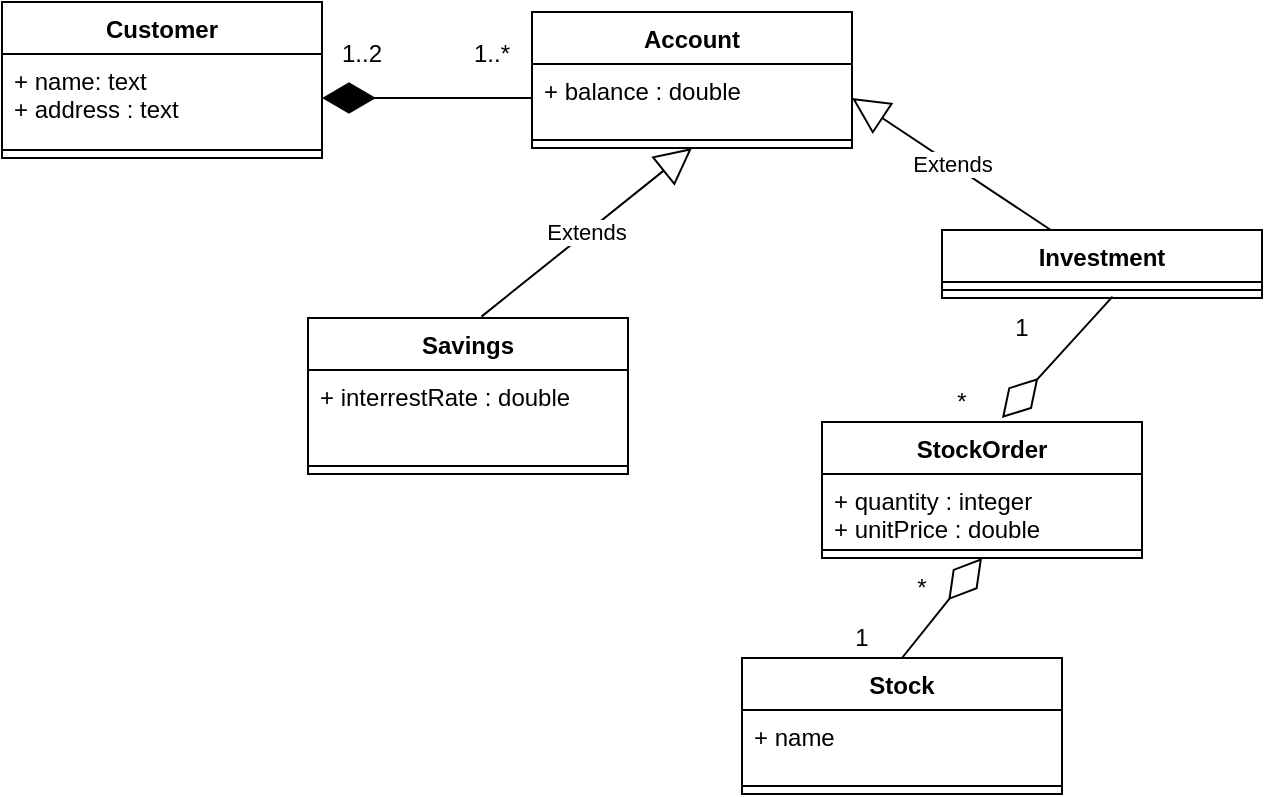 <mxfile version="10.6.6" type="device"><diagram id="4JRp3aRtjxcQmbRrhJXW" name="Page-1"><mxGraphModel dx="577" dy="396" grid="1" gridSize="10" guides="1" tooltips="1" connect="1" arrows="1" fold="1" page="1" pageScale="1" pageWidth="827" pageHeight="1169" math="0" shadow="0"><root><mxCell id="0"/><mxCell id="1" parent="0"/><mxCell id="ZZDXWGB4FAoaYxdNaJKT-1" value="Customer" style="swimlane;fontStyle=1;align=center;verticalAlign=top;childLayout=stackLayout;horizontal=1;startSize=26;horizontalStack=0;resizeParent=1;resizeParentMax=0;resizeLast=0;collapsible=1;marginBottom=0;" vertex="1" parent="1"><mxGeometry x="100" y="82" width="160" height="78" as="geometry"/></mxCell><mxCell id="ZZDXWGB4FAoaYxdNaJKT-2" value="+ name: text&#10;+ address : text&#10;" style="text;strokeColor=none;fillColor=none;align=left;verticalAlign=top;spacingLeft=4;spacingRight=4;overflow=hidden;rotatable=0;points=[[0,0.5],[1,0.5]];portConstraint=eastwest;" vertex="1" parent="ZZDXWGB4FAoaYxdNaJKT-1"><mxGeometry y="26" width="160" height="44" as="geometry"/></mxCell><mxCell id="ZZDXWGB4FAoaYxdNaJKT-3" value="" style="line;strokeWidth=1;fillColor=none;align=left;verticalAlign=middle;spacingTop=-1;spacingLeft=3;spacingRight=3;rotatable=0;labelPosition=right;points=[];portConstraint=eastwest;" vertex="1" parent="ZZDXWGB4FAoaYxdNaJKT-1"><mxGeometry y="70" width="160" height="8" as="geometry"/></mxCell><mxCell id="ZZDXWGB4FAoaYxdNaJKT-5" value="Savings" style="swimlane;fontStyle=1;align=center;verticalAlign=top;childLayout=stackLayout;horizontal=1;startSize=26;horizontalStack=0;resizeParent=1;resizeParentMax=0;resizeLast=0;collapsible=1;marginBottom=0;" vertex="1" parent="1"><mxGeometry x="253" y="240" width="160" height="78" as="geometry"/></mxCell><mxCell id="ZZDXWGB4FAoaYxdNaJKT-6" value="+ interrestRate : double&#10;" style="text;strokeColor=none;fillColor=none;align=left;verticalAlign=top;spacingLeft=4;spacingRight=4;overflow=hidden;rotatable=0;points=[[0,0.5],[1,0.5]];portConstraint=eastwest;" vertex="1" parent="ZZDXWGB4FAoaYxdNaJKT-5"><mxGeometry y="26" width="160" height="44" as="geometry"/></mxCell><mxCell id="ZZDXWGB4FAoaYxdNaJKT-7" value="" style="line;strokeWidth=1;fillColor=none;align=left;verticalAlign=middle;spacingTop=-1;spacingLeft=3;spacingRight=3;rotatable=0;labelPosition=right;points=[];portConstraint=eastwest;" vertex="1" parent="ZZDXWGB4FAoaYxdNaJKT-5"><mxGeometry y="70" width="160" height="8" as="geometry"/></mxCell><mxCell id="ZZDXWGB4FAoaYxdNaJKT-9" value="Account" style="swimlane;fontStyle=1;align=center;verticalAlign=top;childLayout=stackLayout;horizontal=1;startSize=26;horizontalStack=0;resizeParent=1;resizeParentMax=0;resizeLast=0;collapsible=1;marginBottom=0;" vertex="1" parent="1"><mxGeometry x="365" y="87" width="160" height="68" as="geometry"/></mxCell><mxCell id="ZZDXWGB4FAoaYxdNaJKT-10" value="+ balance : double" style="text;strokeColor=none;fillColor=none;align=left;verticalAlign=top;spacingLeft=4;spacingRight=4;overflow=hidden;rotatable=0;points=[[0,0.5],[1,0.5]];portConstraint=eastwest;" vertex="1" parent="ZZDXWGB4FAoaYxdNaJKT-9"><mxGeometry y="26" width="160" height="34" as="geometry"/></mxCell><mxCell id="ZZDXWGB4FAoaYxdNaJKT-11" value="" style="line;strokeWidth=1;fillColor=none;align=left;verticalAlign=middle;spacingTop=-1;spacingLeft=3;spacingRight=3;rotatable=0;labelPosition=right;points=[];portConstraint=eastwest;" vertex="1" parent="ZZDXWGB4FAoaYxdNaJKT-9"><mxGeometry y="60" width="160" height="8" as="geometry"/></mxCell><mxCell id="ZZDXWGB4FAoaYxdNaJKT-13" value="Investment" style="swimlane;fontStyle=1;align=center;verticalAlign=top;childLayout=stackLayout;horizontal=1;startSize=26;horizontalStack=0;resizeParent=1;resizeParentMax=0;resizeLast=0;collapsible=1;marginBottom=0;" vertex="1" parent="1"><mxGeometry x="570" y="196" width="160" height="34" as="geometry"/></mxCell><mxCell id="ZZDXWGB4FAoaYxdNaJKT-15" value="" style="line;strokeWidth=1;fillColor=none;align=left;verticalAlign=middle;spacingTop=-1;spacingLeft=3;spacingRight=3;rotatable=0;labelPosition=right;points=[];portConstraint=eastwest;" vertex="1" parent="ZZDXWGB4FAoaYxdNaJKT-13"><mxGeometry y="26" width="160" height="8" as="geometry"/></mxCell><mxCell id="ZZDXWGB4FAoaYxdNaJKT-19" value="StockOrder" style="swimlane;fontStyle=1;align=center;verticalAlign=top;childLayout=stackLayout;horizontal=1;startSize=26;horizontalStack=0;resizeParent=1;resizeParentMax=0;resizeLast=0;collapsible=1;marginBottom=0;" vertex="1" parent="1"><mxGeometry x="510" y="292" width="160" height="68" as="geometry"/></mxCell><mxCell id="ZZDXWGB4FAoaYxdNaJKT-20" value="+ quantity : integer&#10;+ unitPrice : double&#10;" style="text;strokeColor=none;fillColor=none;align=left;verticalAlign=top;spacingLeft=4;spacingRight=4;overflow=hidden;rotatable=0;points=[[0,0.5],[1,0.5]];portConstraint=eastwest;" vertex="1" parent="ZZDXWGB4FAoaYxdNaJKT-19"><mxGeometry y="26" width="160" height="34" as="geometry"/></mxCell><mxCell id="ZZDXWGB4FAoaYxdNaJKT-21" value="" style="line;strokeWidth=1;fillColor=none;align=left;verticalAlign=middle;spacingTop=-1;spacingLeft=3;spacingRight=3;rotatable=0;labelPosition=right;points=[];portConstraint=eastwest;" vertex="1" parent="ZZDXWGB4FAoaYxdNaJKT-19"><mxGeometry y="60" width="160" height="8" as="geometry"/></mxCell><mxCell id="ZZDXWGB4FAoaYxdNaJKT-22" value="Stock" style="swimlane;fontStyle=1;align=center;verticalAlign=top;childLayout=stackLayout;horizontal=1;startSize=26;horizontalStack=0;resizeParent=1;resizeParentMax=0;resizeLast=0;collapsible=1;marginBottom=0;" vertex="1" parent="1"><mxGeometry x="470" y="410" width="160" height="68" as="geometry"/></mxCell><mxCell id="ZZDXWGB4FAoaYxdNaJKT-23" value="+ name&#10;" style="text;strokeColor=none;fillColor=none;align=left;verticalAlign=top;spacingLeft=4;spacingRight=4;overflow=hidden;rotatable=0;points=[[0,0.5],[1,0.5]];portConstraint=eastwest;" vertex="1" parent="ZZDXWGB4FAoaYxdNaJKT-22"><mxGeometry y="26" width="160" height="34" as="geometry"/></mxCell><mxCell id="ZZDXWGB4FAoaYxdNaJKT-24" value="" style="line;strokeWidth=1;fillColor=none;align=left;verticalAlign=middle;spacingTop=-1;spacingLeft=3;spacingRight=3;rotatable=0;labelPosition=right;points=[];portConstraint=eastwest;" vertex="1" parent="ZZDXWGB4FAoaYxdNaJKT-22"><mxGeometry y="60" width="160" height="8" as="geometry"/></mxCell><mxCell id="ZZDXWGB4FAoaYxdNaJKT-26" value="" style="endArrow=diamondThin;endFill=1;endSize=24;html=1;entryX=1;entryY=0.5;entryDx=0;entryDy=0;exitX=0;exitY=0.5;exitDx=0;exitDy=0;" edge="1" parent="1" source="ZZDXWGB4FAoaYxdNaJKT-10" target="ZZDXWGB4FAoaYxdNaJKT-2"><mxGeometry width="160" relative="1" as="geometry"><mxPoint x="220" y="200" as="sourcePoint"/><mxPoint x="380" y="200" as="targetPoint"/></mxGeometry></mxCell><mxCell id="ZZDXWGB4FAoaYxdNaJKT-27" value="1..*" style="text;html=1;strokeColor=none;fillColor=none;align=center;verticalAlign=middle;whiteSpace=wrap;rounded=0;" vertex="1" parent="1"><mxGeometry x="325" y="98" width="40" height="20" as="geometry"/></mxCell><mxCell id="ZZDXWGB4FAoaYxdNaJKT-28" value="1..2" style="text;html=1;strokeColor=none;fillColor=none;align=center;verticalAlign=middle;whiteSpace=wrap;rounded=0;" vertex="1" parent="1"><mxGeometry x="260" y="98" width="40" height="20" as="geometry"/></mxCell><mxCell id="ZZDXWGB4FAoaYxdNaJKT-29" value="Extends" style="endArrow=block;endSize=16;endFill=0;html=1;entryX=0.5;entryY=1;entryDx=0;entryDy=0;exitX=0.542;exitY=-0.009;exitDx=0;exitDy=0;exitPerimeter=0;" edge="1" parent="1" source="ZZDXWGB4FAoaYxdNaJKT-5" target="ZZDXWGB4FAoaYxdNaJKT-9"><mxGeometry width="160" relative="1" as="geometry"><mxPoint x="350" y="230" as="sourcePoint"/><mxPoint x="510" y="230" as="targetPoint"/></mxGeometry></mxCell><mxCell id="ZZDXWGB4FAoaYxdNaJKT-30" value="Extends" style="endArrow=block;endSize=16;endFill=0;html=1;entryX=1;entryY=0.5;entryDx=0;entryDy=0;" edge="1" parent="1" source="ZZDXWGB4FAoaYxdNaJKT-13" target="ZZDXWGB4FAoaYxdNaJKT-10"><mxGeometry width="160" relative="1" as="geometry"><mxPoint x="600" y="170" as="sourcePoint"/><mxPoint x="760" y="170" as="targetPoint"/></mxGeometry></mxCell><mxCell id="ZZDXWGB4FAoaYxdNaJKT-31" value="" style="endArrow=diamondThin;endFill=0;endSize=24;html=1;exitX=0.533;exitY=0.91;exitDx=0;exitDy=0;exitPerimeter=0;" edge="1" parent="1" source="ZZDXWGB4FAoaYxdNaJKT-15"><mxGeometry width="160" relative="1" as="geometry"><mxPoint x="460" y="270" as="sourcePoint"/><mxPoint x="600" y="290" as="targetPoint"/></mxGeometry></mxCell><mxCell id="ZZDXWGB4FAoaYxdNaJKT-32" value="" style="endArrow=diamondThin;endFill=0;endSize=24;html=1;entryX=0.5;entryY=1;entryDx=0;entryDy=0;exitX=0.5;exitY=0;exitDx=0;exitDy=0;" edge="1" parent="1" source="ZZDXWGB4FAoaYxdNaJKT-22" target="ZZDXWGB4FAoaYxdNaJKT-19"><mxGeometry width="160" relative="1" as="geometry"><mxPoint x="400" y="380" as="sourcePoint"/><mxPoint x="560" y="380" as="targetPoint"/></mxGeometry></mxCell><mxCell id="ZZDXWGB4FAoaYxdNaJKT-33" value="1" style="text;html=1;strokeColor=none;fillColor=none;align=center;verticalAlign=middle;whiteSpace=wrap;rounded=0;" vertex="1" parent="1"><mxGeometry x="590" y="235" width="40" height="20" as="geometry"/></mxCell><mxCell id="ZZDXWGB4FAoaYxdNaJKT-34" value="1" style="text;html=1;strokeColor=none;fillColor=none;align=center;verticalAlign=middle;whiteSpace=wrap;rounded=0;" vertex="1" parent="1"><mxGeometry x="510" y="390" width="40" height="20" as="geometry"/></mxCell><mxCell id="ZZDXWGB4FAoaYxdNaJKT-35" value="*" style="text;html=1;strokeColor=none;fillColor=none;align=center;verticalAlign=middle;whiteSpace=wrap;rounded=0;" vertex="1" parent="1"><mxGeometry x="560" y="272" width="40" height="20" as="geometry"/></mxCell><mxCell id="ZZDXWGB4FAoaYxdNaJKT-36" value="*" style="text;html=1;strokeColor=none;fillColor=none;align=center;verticalAlign=middle;whiteSpace=wrap;rounded=0;" vertex="1" parent="1"><mxGeometry x="540" y="365" width="40" height="20" as="geometry"/></mxCell></root></mxGraphModel></diagram></mxfile>
